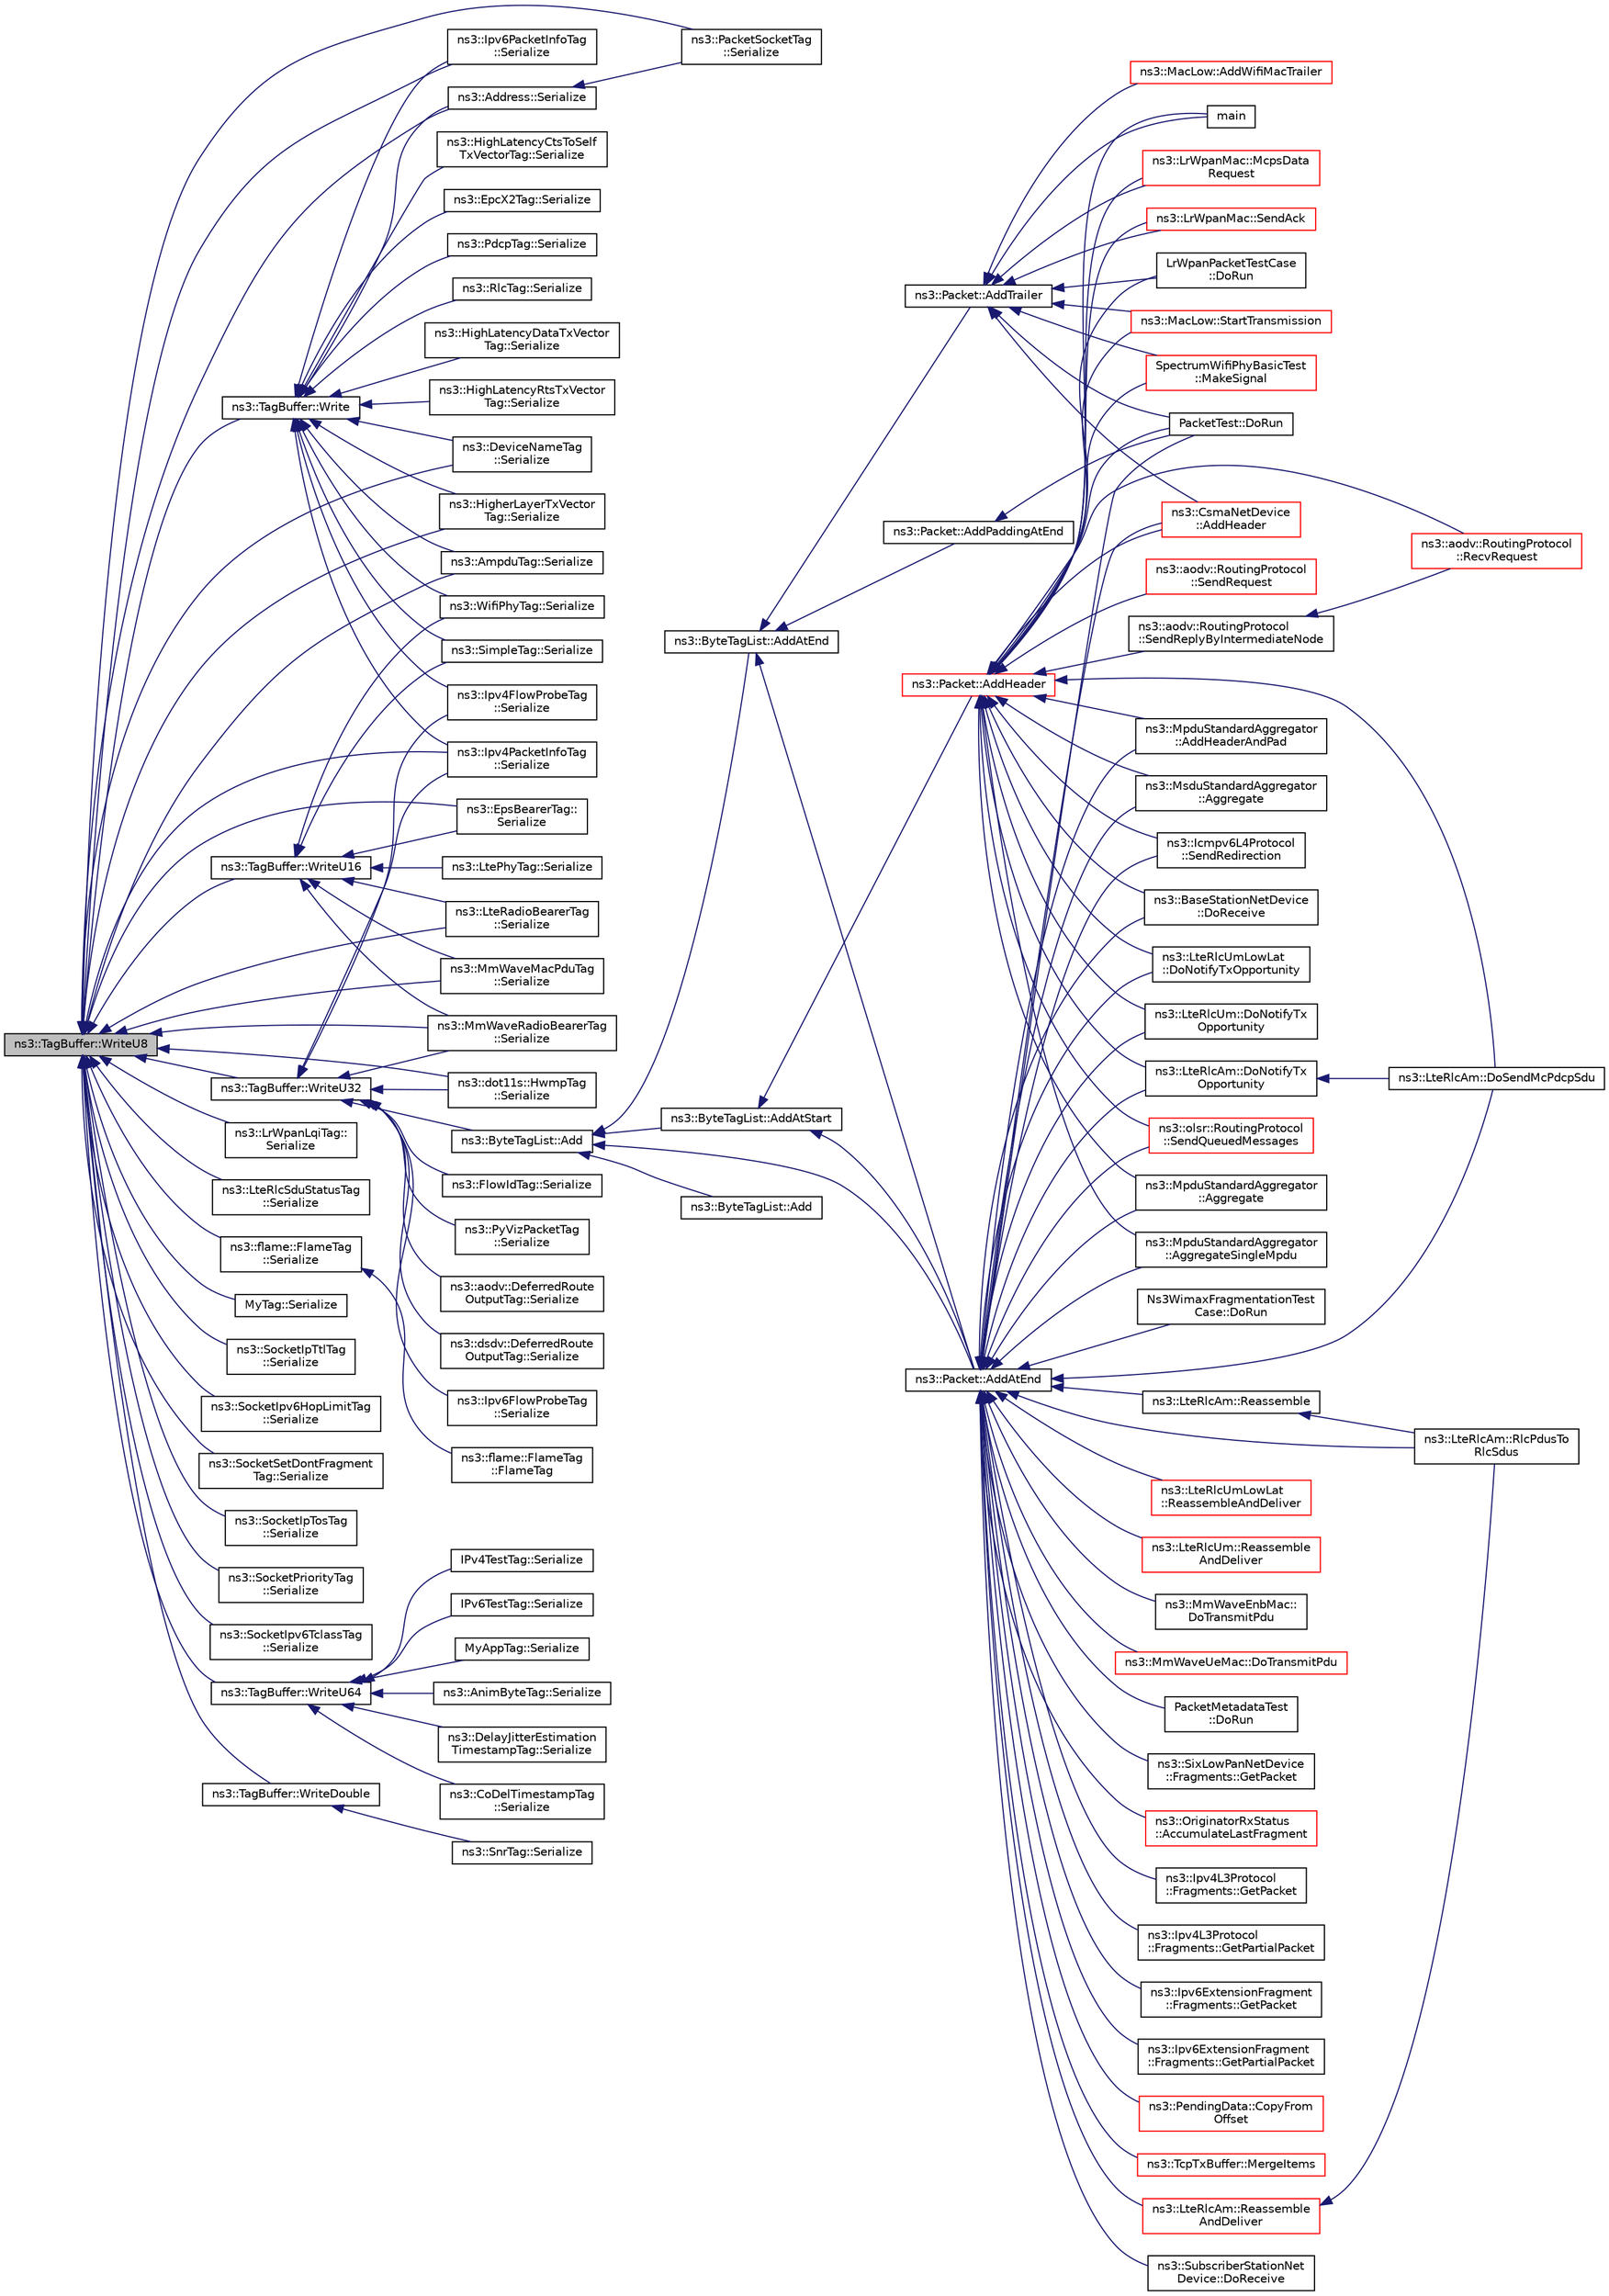 digraph "ns3::TagBuffer::WriteU8"
{
  edge [fontname="Helvetica",fontsize="10",labelfontname="Helvetica",labelfontsize="10"];
  node [fontname="Helvetica",fontsize="10",shape=record];
  rankdir="LR";
  Node1 [label="ns3::TagBuffer::WriteU8",height=0.2,width=0.4,color="black", fillcolor="grey75", style="filled", fontcolor="black"];
  Node1 -> Node2 [dir="back",color="midnightblue",fontsize="10",style="solid"];
  Node2 [label="ns3::Ipv4PacketInfoTag\l::Serialize",height=0.2,width=0.4,color="black", fillcolor="white", style="filled",URL="$db/dfe/classns3_1_1Ipv4PacketInfoTag.html#aa55d4fb1e34964896369b4f95eb97374"];
  Node1 -> Node3 [dir="back",color="midnightblue",fontsize="10",style="solid"];
  Node3 [label="ns3::Ipv6PacketInfoTag\l::Serialize",height=0.2,width=0.4,color="black", fillcolor="white", style="filled",URL="$d5/d5f/classns3_1_1Ipv6PacketInfoTag.html#af423cffa224241b015fa2bd9b12e1853"];
  Node1 -> Node4 [dir="back",color="midnightblue",fontsize="10",style="solid"];
  Node4 [label="ns3::LrWpanLqiTag::\lSerialize",height=0.2,width=0.4,color="black", fillcolor="white", style="filled",URL="$db/d60/classns3_1_1LrWpanLqiTag.html#a8092c774492641bbbbf0b6e904255728"];
  Node1 -> Node5 [dir="back",color="midnightblue",fontsize="10",style="solid"];
  Node5 [label="ns3::EpsBearerTag::\lSerialize",height=0.2,width=0.4,color="black", fillcolor="white", style="filled",URL="$d3/d49/classns3_1_1EpsBearerTag.html#afd52b31db79d60373004dc904fdf7b5e"];
  Node1 -> Node6 [dir="back",color="midnightblue",fontsize="10",style="solid"];
  Node6 [label="ns3::LteRadioBearerTag\l::Serialize",height=0.2,width=0.4,color="black", fillcolor="white", style="filled",URL="$df/d42/classns3_1_1LteRadioBearerTag.html#ac5ea75bf78282711ff4b2dd183aaca44"];
  Node1 -> Node7 [dir="back",color="midnightblue",fontsize="10",style="solid"];
  Node7 [label="ns3::LteRlcSduStatusTag\l::Serialize",height=0.2,width=0.4,color="black", fillcolor="white", style="filled",URL="$dd/d4a/classns3_1_1LteRlcSduStatusTag.html#a9835f64e38fa949b0f66f7270abc41f7"];
  Node1 -> Node8 [dir="back",color="midnightblue",fontsize="10",style="solid"];
  Node8 [label="ns3::dot11s::HwmpTag\l::Serialize",height=0.2,width=0.4,color="black", fillcolor="white", style="filled",URL="$da/d53/classns3_1_1dot11s_1_1HwmpTag.html#abefebf292cb02dc8c5905d684b40e0eb"];
  Node1 -> Node9 [dir="back",color="midnightblue",fontsize="10",style="solid"];
  Node9 [label="ns3::flame::FlameTag\l::Serialize",height=0.2,width=0.4,color="black", fillcolor="white", style="filled",URL="$d6/d96/classns3_1_1flame_1_1FlameTag.html#abccf8dc0d163caf96f6502bcd07c29c5"];
  Node9 -> Node10 [dir="back",color="midnightblue",fontsize="10",style="solid"];
  Node10 [label="ns3::flame::FlameTag\l::FlameTag",height=0.2,width=0.4,color="black", fillcolor="white", style="filled",URL="$d6/d96/classns3_1_1flame_1_1FlameTag.html#a8171674b5b485ebe1afc5030eec4100b"];
  Node1 -> Node11 [dir="back",color="midnightblue",fontsize="10",style="solid"];
  Node11 [label="ns3::MmWaveMacPduTag\l::Serialize",height=0.2,width=0.4,color="black", fillcolor="white", style="filled",URL="$d6/d53/classns3_1_1MmWaveMacPduTag.html#aa1af1dad4141d8d0485a54908f989871"];
  Node1 -> Node12 [dir="back",color="midnightblue",fontsize="10",style="solid"];
  Node12 [label="ns3::MmWaveRadioBearerTag\l::Serialize",height=0.2,width=0.4,color="black", fillcolor="white", style="filled",URL="$de/dbf/classns3_1_1MmWaveRadioBearerTag.html#a00ee7737ce231f964d1f49c9292e2baf"];
  Node1 -> Node13 [dir="back",color="midnightblue",fontsize="10",style="solid"];
  Node13 [label="MyTag::Serialize",height=0.2,width=0.4,color="black", fillcolor="white", style="filled",URL="$d6/d46/classMyTag.html#a97ed38c2e127611f4576ef7f194c30e5"];
  Node1 -> Node14 [dir="back",color="midnightblue",fontsize="10",style="solid"];
  Node14 [label="ns3::Address::Serialize",height=0.2,width=0.4,color="black", fillcolor="white", style="filled",URL="$d2/d5f/classns3_1_1Address.html#ad26c9029aa03d7a7d35db4c2623d576b"];
  Node14 -> Node15 [dir="back",color="midnightblue",fontsize="10",style="solid"];
  Node15 [label="ns3::PacketSocketTag\l::Serialize",height=0.2,width=0.4,color="black", fillcolor="white", style="filled",URL="$d7/de4/classns3_1_1PacketSocketTag.html#a3c9d33b2b84fb2b76d6c92c3c6f6dd5f"];
  Node1 -> Node16 [dir="back",color="midnightblue",fontsize="10",style="solid"];
  Node16 [label="ns3::SocketIpTtlTag\l::Serialize",height=0.2,width=0.4,color="black", fillcolor="white", style="filled",URL="$df/db8/classns3_1_1SocketIpTtlTag.html#a983a1f7a94229f97f090b0579656628b"];
  Node1 -> Node17 [dir="back",color="midnightblue",fontsize="10",style="solid"];
  Node17 [label="ns3::SocketIpv6HopLimitTag\l::Serialize",height=0.2,width=0.4,color="black", fillcolor="white", style="filled",URL="$d4/d48/classns3_1_1SocketIpv6HopLimitTag.html#a6ba848510e1c106a65e5b53d7fbf7679"];
  Node1 -> Node18 [dir="back",color="midnightblue",fontsize="10",style="solid"];
  Node18 [label="ns3::SocketSetDontFragment\lTag::Serialize",height=0.2,width=0.4,color="black", fillcolor="white", style="filled",URL="$d1/dc5/classns3_1_1SocketSetDontFragmentTag.html#a6b237e19c8a138c1b3b22f161ee5cb14"];
  Node1 -> Node19 [dir="back",color="midnightblue",fontsize="10",style="solid"];
  Node19 [label="ns3::SocketIpTosTag\l::Serialize",height=0.2,width=0.4,color="black", fillcolor="white", style="filled",URL="$dd/dfb/classns3_1_1SocketIpTosTag.html#ad42d403803f7efee911cb0c6316a52fa"];
  Node1 -> Node20 [dir="back",color="midnightblue",fontsize="10",style="solid"];
  Node20 [label="ns3::SocketPriorityTag\l::Serialize",height=0.2,width=0.4,color="black", fillcolor="white", style="filled",URL="$da/d3d/classns3_1_1SocketPriorityTag.html#a0c34e776c739dd85324fbdbca352d9dd"];
  Node1 -> Node21 [dir="back",color="midnightblue",fontsize="10",style="solid"];
  Node21 [label="ns3::SocketIpv6TclassTag\l::Serialize",height=0.2,width=0.4,color="black", fillcolor="white", style="filled",URL="$d0/dbf/classns3_1_1SocketIpv6TclassTag.html#a167b085bce9d64209987757c6adb02fc"];
  Node1 -> Node22 [dir="back",color="midnightblue",fontsize="10",style="solid"];
  Node22 [label="ns3::TagBuffer::WriteU64",height=0.2,width=0.4,color="black", fillcolor="white", style="filled",URL="$d6/ded/classns3_1_1TagBuffer.html#a07e5c5faad7bc7127780af120928799d"];
  Node22 -> Node23 [dir="back",color="midnightblue",fontsize="10",style="solid"];
  Node23 [label="IPv4TestTag::Serialize",height=0.2,width=0.4,color="black", fillcolor="white", style="filled",URL="$d8/da0/classIPv4TestTag.html#a0d8b2205a87ab58da0a1ee4d4cb03089"];
  Node22 -> Node24 [dir="back",color="midnightblue",fontsize="10",style="solid"];
  Node24 [label="IPv6TestTag::Serialize",height=0.2,width=0.4,color="black", fillcolor="white", style="filled",URL="$d3/d63/classIPv6TestTag.html#abb9d4e39f278061cc1c952b6752312d7"];
  Node22 -> Node25 [dir="back",color="midnightblue",fontsize="10",style="solid"];
  Node25 [label="MyAppTag::Serialize",height=0.2,width=0.4,color="black", fillcolor="white", style="filled",URL="$d9/d22/classMyAppTag.html#ae70c7d0b718414be6d1ae2a560ac9453"];
  Node22 -> Node26 [dir="back",color="midnightblue",fontsize="10",style="solid"];
  Node26 [label="ns3::AnimByteTag::Serialize",height=0.2,width=0.4,color="black", fillcolor="white", style="filled",URL="$de/d1b/classns3_1_1AnimByteTag.html#a3f8123f5cb3ad0871dcff1d2fb0f2da4",tooltip="Serialize function. "];
  Node22 -> Node27 [dir="back",color="midnightblue",fontsize="10",style="solid"];
  Node27 [label="ns3::DelayJitterEstimation\lTimestampTag::Serialize",height=0.2,width=0.4,color="black", fillcolor="white", style="filled",URL="$d4/d6e/classns3_1_1DelayJitterEstimationTimestampTag.html#a2611249cc61392fe151d5f758565eed9"];
  Node22 -> Node28 [dir="back",color="midnightblue",fontsize="10",style="solid"];
  Node28 [label="ns3::CoDelTimestampTag\l::Serialize",height=0.2,width=0.4,color="black", fillcolor="white", style="filled",URL="$d2/d3a/classns3_1_1CoDelTimestampTag.html#a546215b33ba3541a308d0398e8235d5e"];
  Node1 -> Node29 [dir="back",color="midnightblue",fontsize="10",style="solid"];
  Node29 [label="ns3::TagBuffer::WriteDouble",height=0.2,width=0.4,color="black", fillcolor="white", style="filled",URL="$d6/ded/classns3_1_1TagBuffer.html#a46ebfa31e9c68dea82ced96cd10200dc"];
  Node29 -> Node30 [dir="back",color="midnightblue",fontsize="10",style="solid"];
  Node30 [label="ns3::SnrTag::Serialize",height=0.2,width=0.4,color="black", fillcolor="white", style="filled",URL="$d3/d10/classns3_1_1SnrTag.html#a4bce5deac7781af66c6989a6c7ba2da9"];
  Node1 -> Node31 [dir="back",color="midnightblue",fontsize="10",style="solid"];
  Node31 [label="ns3::TagBuffer::Write",height=0.2,width=0.4,color="black", fillcolor="white", style="filled",URL="$d6/ded/classns3_1_1TagBuffer.html#adfddfcd8996e2426cb03c9220f715b49"];
  Node31 -> Node32 [dir="back",color="midnightblue",fontsize="10",style="solid"];
  Node32 [label="ns3::Ipv4FlowProbeTag\l::Serialize",height=0.2,width=0.4,color="black", fillcolor="white", style="filled",URL="$d4/dfc/classns3_1_1Ipv4FlowProbeTag.html#a55fe37a15bf0074aa8ef331105302ac7"];
  Node31 -> Node2 [dir="back",color="midnightblue",fontsize="10",style="solid"];
  Node31 -> Node3 [dir="back",color="midnightblue",fontsize="10",style="solid"];
  Node31 -> Node33 [dir="back",color="midnightblue",fontsize="10",style="solid"];
  Node33 [label="ns3::EpcX2Tag::Serialize",height=0.2,width=0.4,color="black", fillcolor="white", style="filled",URL="$dd/d2e/classns3_1_1EpcX2Tag.html#ab3e9fce832d2bf9e7f72b6bd240d6c27"];
  Node31 -> Node34 [dir="back",color="midnightblue",fontsize="10",style="solid"];
  Node34 [label="ns3::PdcpTag::Serialize",height=0.2,width=0.4,color="black", fillcolor="white", style="filled",URL="$d9/d0f/classns3_1_1PdcpTag.html#a0fad2a5aff62dc292909d9e9c22a1860"];
  Node31 -> Node35 [dir="back",color="midnightblue",fontsize="10",style="solid"];
  Node35 [label="ns3::RlcTag::Serialize",height=0.2,width=0.4,color="black", fillcolor="white", style="filled",URL="$df/d79/classns3_1_1RlcTag.html#affc948cb490c75300e091ba7c76f8c8b"];
  Node31 -> Node14 [dir="back",color="midnightblue",fontsize="10",style="solid"];
  Node31 -> Node36 [dir="back",color="midnightblue",fontsize="10",style="solid"];
  Node36 [label="ns3::DeviceNameTag\l::Serialize",height=0.2,width=0.4,color="black", fillcolor="white", style="filled",URL="$d1/db6/classns3_1_1DeviceNameTag.html#a0040d1483b4453fff6622144546e5b7a"];
  Node31 -> Node37 [dir="back",color="midnightblue",fontsize="10",style="solid"];
  Node37 [label="ns3::SimpleTag::Serialize",height=0.2,width=0.4,color="black", fillcolor="white", style="filled",URL="$d5/d8a/classns3_1_1SimpleTag.html#a0c5bdb3cd057cafb8e9f5fa7dda187e9"];
  Node31 -> Node38 [dir="back",color="midnightblue",fontsize="10",style="solid"];
  Node38 [label="ns3::HigherLayerTxVector\lTag::Serialize",height=0.2,width=0.4,color="black", fillcolor="white", style="filled",URL="$d5/d3c/classns3_1_1HigherLayerTxVectorTag.html#acb7cd5e3bde7e9b7091c224260242452"];
  Node31 -> Node39 [dir="back",color="midnightblue",fontsize="10",style="solid"];
  Node39 [label="ns3::AmpduTag::Serialize",height=0.2,width=0.4,color="black", fillcolor="white", style="filled",URL="$df/d26/classns3_1_1AmpduTag.html#a6ff104a3b41cc261a6d727916989f4d3"];
  Node31 -> Node40 [dir="back",color="midnightblue",fontsize="10",style="solid"];
  Node40 [label="ns3::WifiPhyTag::Serialize",height=0.2,width=0.4,color="black", fillcolor="white", style="filled",URL="$d7/d6f/classns3_1_1WifiPhyTag.html#a70ff0c5f9d0fcf88e6c00757b1c5f02d"];
  Node31 -> Node41 [dir="back",color="midnightblue",fontsize="10",style="solid"];
  Node41 [label="ns3::HighLatencyDataTxVector\lTag::Serialize",height=0.2,width=0.4,color="black", fillcolor="white", style="filled",URL="$db/dd4/classns3_1_1HighLatencyDataTxVectorTag.html#a18cc35a7bd93b4f2ed3c3da575cf33eb"];
  Node31 -> Node42 [dir="back",color="midnightblue",fontsize="10",style="solid"];
  Node42 [label="ns3::HighLatencyRtsTxVector\lTag::Serialize",height=0.2,width=0.4,color="black", fillcolor="white", style="filled",URL="$dd/da6/classns3_1_1HighLatencyRtsTxVectorTag.html#af2443ead70fe64f66735388998090942"];
  Node31 -> Node43 [dir="back",color="midnightblue",fontsize="10",style="solid"];
  Node43 [label="ns3::HighLatencyCtsToSelf\lTxVectorTag::Serialize",height=0.2,width=0.4,color="black", fillcolor="white", style="filled",URL="$d4/d8f/classns3_1_1HighLatencyCtsToSelfTxVectorTag.html#a9e7837c1ddfe5dfa172d83b3b5c73fab"];
  Node1 -> Node44 [dir="back",color="midnightblue",fontsize="10",style="solid"];
  Node44 [label="ns3::TagBuffer::WriteU16",height=0.2,width=0.4,color="black", fillcolor="white", style="filled",URL="$d6/ded/classns3_1_1TagBuffer.html#ae87cc12a9468ba10511980da091184e4"];
  Node44 -> Node5 [dir="back",color="midnightblue",fontsize="10",style="solid"];
  Node44 -> Node45 [dir="back",color="midnightblue",fontsize="10",style="solid"];
  Node45 [label="ns3::LtePhyTag::Serialize",height=0.2,width=0.4,color="black", fillcolor="white", style="filled",URL="$d1/d19/classns3_1_1LtePhyTag.html#aca99e0e411ac636fc85ce2a7ad7dae91"];
  Node44 -> Node6 [dir="back",color="midnightblue",fontsize="10",style="solid"];
  Node44 -> Node11 [dir="back",color="midnightblue",fontsize="10",style="solid"];
  Node44 -> Node12 [dir="back",color="midnightblue",fontsize="10",style="solid"];
  Node44 -> Node37 [dir="back",color="midnightblue",fontsize="10",style="solid"];
  Node44 -> Node40 [dir="back",color="midnightblue",fontsize="10",style="solid"];
  Node1 -> Node46 [dir="back",color="midnightblue",fontsize="10",style="solid"];
  Node46 [label="ns3::TagBuffer::WriteU32",height=0.2,width=0.4,color="black", fillcolor="white", style="filled",URL="$d6/ded/classns3_1_1TagBuffer.html#abbb5049f106100a61e38db498132121d"];
  Node46 -> Node47 [dir="back",color="midnightblue",fontsize="10",style="solid"];
  Node47 [label="ns3::aodv::DeferredRoute\lOutputTag::Serialize",height=0.2,width=0.4,color="black", fillcolor="white", style="filled",URL="$d7/d0f/classns3_1_1aodv_1_1DeferredRouteOutputTag.html#a81f84d959aff98d327ab53cea1edc0d5"];
  Node46 -> Node48 [dir="back",color="midnightblue",fontsize="10",style="solid"];
  Node48 [label="ns3::dsdv::DeferredRoute\lOutputTag::Serialize",height=0.2,width=0.4,color="black", fillcolor="white", style="filled",URL="$da/d5d/structns3_1_1dsdv_1_1DeferredRouteOutputTag.html#a240a12ddced27df9d9838e51070a4113"];
  Node46 -> Node32 [dir="back",color="midnightblue",fontsize="10",style="solid"];
  Node46 -> Node49 [dir="back",color="midnightblue",fontsize="10",style="solid"];
  Node49 [label="ns3::Ipv6FlowProbeTag\l::Serialize",height=0.2,width=0.4,color="black", fillcolor="white", style="filled",URL="$d8/d24/classns3_1_1Ipv6FlowProbeTag.html#ad57480de6ebda4ee62569a5fd59581cb"];
  Node46 -> Node2 [dir="back",color="midnightblue",fontsize="10",style="solid"];
  Node46 -> Node8 [dir="back",color="midnightblue",fontsize="10",style="solid"];
  Node46 -> Node12 [dir="back",color="midnightblue",fontsize="10",style="solid"];
  Node46 -> Node50 [dir="back",color="midnightblue",fontsize="10",style="solid"];
  Node50 [label="ns3::ByteTagList::Add",height=0.2,width=0.4,color="black", fillcolor="white", style="filled",URL="$dd/d64/classns3_1_1ByteTagList.html#ac970192e923afc561a304d17af4b8a52"];
  Node50 -> Node51 [dir="back",color="midnightblue",fontsize="10",style="solid"];
  Node51 [label="ns3::ByteTagList::Add",height=0.2,width=0.4,color="black", fillcolor="white", style="filled",URL="$dd/d64/classns3_1_1ByteTagList.html#ae8852ea2777b455d7ec4f370c864d686"];
  Node50 -> Node52 [dir="back",color="midnightblue",fontsize="10",style="solid"];
  Node52 [label="ns3::ByteTagList::AddAtEnd",height=0.2,width=0.4,color="black", fillcolor="white", style="filled",URL="$dd/d64/classns3_1_1ByteTagList.html#a0d8aa9cf6aaf856eb08d4f4a01f38446"];
  Node52 -> Node53 [dir="back",color="midnightblue",fontsize="10",style="solid"];
  Node53 [label="ns3::Packet::AddTrailer",height=0.2,width=0.4,color="black", fillcolor="white", style="filled",URL="$dd/d7a/classns3_1_1Packet.html#ae26b490c30ae5bc98be5181ec6e06db8",tooltip="Add trailer to this packet. "];
  Node53 -> Node54 [dir="back",color="midnightblue",fontsize="10",style="solid"];
  Node54 [label="ns3::CsmaNetDevice\l::AddHeader",height=0.2,width=0.4,color="red", fillcolor="white", style="filled",URL="$d4/df2/classns3_1_1CsmaNetDevice.html#a736bf6ce5851ace677f8fc693a92855c"];
  Node53 -> Node55 [dir="back",color="midnightblue",fontsize="10",style="solid"];
  Node55 [label="main",height=0.2,width=0.4,color="black", fillcolor="white", style="filled",URL="$d4/d3b/lr-wpan-packet-print_8cc.html#a0ddf1224851353fc92bfbff6f499fa97"];
  Node53 -> Node56 [dir="back",color="midnightblue",fontsize="10",style="solid"];
  Node56 [label="ns3::LrWpanMac::McpsData\lRequest",height=0.2,width=0.4,color="red", fillcolor="white", style="filled",URL="$db/d57/classns3_1_1LrWpanMac.html#acb3f2c60655d459aeb85b20536d1f7ce"];
  Node53 -> Node57 [dir="back",color="midnightblue",fontsize="10",style="solid"];
  Node57 [label="ns3::LrWpanMac::SendAck",height=0.2,width=0.4,color="red", fillcolor="white", style="filled",URL="$db/d57/classns3_1_1LrWpanMac.html#afdf2ca2fc6e15fbb1767720607a101f8"];
  Node53 -> Node58 [dir="back",color="midnightblue",fontsize="10",style="solid"];
  Node58 [label="LrWpanPacketTestCase\l::DoRun",height=0.2,width=0.4,color="black", fillcolor="white", style="filled",URL="$dc/d38/classLrWpanPacketTestCase.html#ae85f64d48a71983a4a43f49e5571546a",tooltip="Implementation to actually run this TestCase. "];
  Node53 -> Node59 [dir="back",color="midnightblue",fontsize="10",style="solid"];
  Node59 [label="PacketTest::DoRun",height=0.2,width=0.4,color="black", fillcolor="white", style="filled",URL="$db/d9f/classPacketTest.html#a2f4d69aa1b21616ea14efd54fee55da2",tooltip="Implementation to actually run this TestCase. "];
  Node53 -> Node60 [dir="back",color="midnightblue",fontsize="10",style="solid"];
  Node60 [label="ns3::MacLow::StartTransmission",height=0.2,width=0.4,color="red", fillcolor="white", style="filled",URL="$d3/da6/classns3_1_1MacLow.html#a3d13643c758e213041f8389c1041074b"];
  Node53 -> Node61 [dir="back",color="midnightblue",fontsize="10",style="solid"];
  Node61 [label="ns3::MacLow::AddWifiMacTrailer",height=0.2,width=0.4,color="red", fillcolor="white", style="filled",URL="$d3/da6/classns3_1_1MacLow.html#acaafc67755f16f347e9161310d71e3ef"];
  Node53 -> Node62 [dir="back",color="midnightblue",fontsize="10",style="solid"];
  Node62 [label="SpectrumWifiPhyBasicTest\l::MakeSignal",height=0.2,width=0.4,color="red", fillcolor="white", style="filled",URL="$df/d29/classSpectrumWifiPhyBasicTest.html#a131420d781cf323bd84a848053a2fa6e"];
  Node52 -> Node63 [dir="back",color="midnightblue",fontsize="10",style="solid"];
  Node63 [label="ns3::Packet::AddAtEnd",height=0.2,width=0.4,color="black", fillcolor="white", style="filled",URL="$dd/d7a/classns3_1_1Packet.html#a14ec3d4250b425468764de58f5837b6b",tooltip="Concatenate the input packet at the end of the current packet. "];
  Node63 -> Node54 [dir="back",color="midnightblue",fontsize="10",style="solid"];
  Node63 -> Node64 [dir="back",color="midnightblue",fontsize="10",style="solid"];
  Node64 [label="ns3::Icmpv6L4Protocol\l::SendRedirection",height=0.2,width=0.4,color="black", fillcolor="white", style="filled",URL="$d7/d1d/classns3_1_1Icmpv6L4Protocol.html#a775f19603b15e25f287f54096a3f26cb",tooltip="Send an ICMPv6 Redirection. "];
  Node63 -> Node65 [dir="back",color="midnightblue",fontsize="10",style="solid"];
  Node65 [label="ns3::Ipv4L3Protocol\l::Fragments::GetPacket",height=0.2,width=0.4,color="black", fillcolor="white", style="filled",URL="$de/db3/classns3_1_1Ipv4L3Protocol_1_1Fragments.html#ab4a808c6dc768ccee3b49c829085f92a",tooltip="Get the entire packet. "];
  Node63 -> Node66 [dir="back",color="midnightblue",fontsize="10",style="solid"];
  Node66 [label="ns3::Ipv4L3Protocol\l::Fragments::GetPartialPacket",height=0.2,width=0.4,color="black", fillcolor="white", style="filled",URL="$de/db3/classns3_1_1Ipv4L3Protocol_1_1Fragments.html#a7fd8b69e913c1326a37a13a4ea8deebc",tooltip="Get the complete part of the packet. "];
  Node63 -> Node67 [dir="back",color="midnightblue",fontsize="10",style="solid"];
  Node67 [label="ns3::Ipv6ExtensionFragment\l::Fragments::GetPacket",height=0.2,width=0.4,color="black", fillcolor="white", style="filled",URL="$d6/d8c/classns3_1_1Ipv6ExtensionFragment_1_1Fragments.html#a2c3a522898b3635c59ed50e91826ae91",tooltip="Get the entire packet. "];
  Node63 -> Node68 [dir="back",color="midnightblue",fontsize="10",style="solid"];
  Node68 [label="ns3::Ipv6ExtensionFragment\l::Fragments::GetPartialPacket",height=0.2,width=0.4,color="black", fillcolor="white", style="filled",URL="$d6/d8c/classns3_1_1Ipv6ExtensionFragment_1_1Fragments.html#aa3e7ed0d1458526ff565403b1b8e4285",tooltip="Get the packet parts so far received. "];
  Node63 -> Node69 [dir="back",color="midnightblue",fontsize="10",style="solid"];
  Node69 [label="ns3::PendingData::CopyFrom\lOffset",height=0.2,width=0.4,color="red", fillcolor="white", style="filled",URL="$dd/d9e/classns3_1_1PendingData.html#ab04639a5fcb15f47daa91c071f5cdfd2",tooltip="Copy data starting from a give offset. "];
  Node63 -> Node70 [dir="back",color="midnightblue",fontsize="10",style="solid"];
  Node70 [label="ns3::TcpTxBuffer::MergeItems",height=0.2,width=0.4,color="red", fillcolor="white", style="filled",URL="$d9/d1d/classns3_1_1TcpTxBuffer.html#aee57c32104926f7d4bfdeb12f05a6db1",tooltip="Merge two TcpTxItem. "];
  Node63 -> Node71 [dir="back",color="midnightblue",fontsize="10",style="solid"];
  Node71 [label="ns3::LteRlcAm::DoNotifyTx\lOpportunity",height=0.2,width=0.4,color="black", fillcolor="white", style="filled",URL="$d0/d4c/classns3_1_1LteRlcAm.html#a3ab44d9541efaa52821f93075eb769f1"];
  Node71 -> Node72 [dir="back",color="midnightblue",fontsize="10",style="solid"];
  Node72 [label="ns3::LteRlcAm::DoSendMcPdcpSdu",height=0.2,width=0.4,color="black", fillcolor="white", style="filled",URL="$d0/d4c/classns3_1_1LteRlcAm.html#a82f906888a397ccda58483840418c7e8"];
  Node63 -> Node73 [dir="back",color="midnightblue",fontsize="10",style="solid"];
  Node73 [label="ns3::LteRlcAm::Reassemble\lAndDeliver",height=0.2,width=0.4,color="red", fillcolor="white", style="filled",URL="$d0/d4c/classns3_1_1LteRlcAm.html#ada1201339d0a54e50adc27b09d3c5c1e"];
  Node73 -> Node74 [dir="back",color="midnightblue",fontsize="10",style="solid"];
  Node74 [label="ns3::LteRlcAm::RlcPdusTo\lRlcSdus",height=0.2,width=0.4,color="black", fillcolor="white", style="filled",URL="$d0/d4c/classns3_1_1LteRlcAm.html#a5ea384363b8fa99b66f9eaad80edc2cc"];
  Node63 -> Node72 [dir="back",color="midnightblue",fontsize="10",style="solid"];
  Node63 -> Node75 [dir="back",color="midnightblue",fontsize="10",style="solid"];
  Node75 [label="ns3::LteRlcAm::Reassemble",height=0.2,width=0.4,color="black", fillcolor="white", style="filled",URL="$d0/d4c/classns3_1_1LteRlcAm.html#a5ea384eb8654434de22432e79ee60364"];
  Node75 -> Node74 [dir="back",color="midnightblue",fontsize="10",style="solid"];
  Node63 -> Node74 [dir="back",color="midnightblue",fontsize="10",style="solid"];
  Node63 -> Node76 [dir="back",color="midnightblue",fontsize="10",style="solid"];
  Node76 [label="ns3::LteRlcUmLowLat\l::DoNotifyTxOpportunity",height=0.2,width=0.4,color="black", fillcolor="white", style="filled",URL="$dd/df9/classns3_1_1LteRlcUmLowLat.html#a7a317025c0a1ff42852387b6665fee30"];
  Node63 -> Node77 [dir="back",color="midnightblue",fontsize="10",style="solid"];
  Node77 [label="ns3::LteRlcUmLowLat\l::ReassembleAndDeliver",height=0.2,width=0.4,color="red", fillcolor="white", style="filled",URL="$dd/df9/classns3_1_1LteRlcUmLowLat.html#a73c311a5f9cb06e61282da24f875bb29"];
  Node63 -> Node78 [dir="back",color="midnightblue",fontsize="10",style="solid"];
  Node78 [label="ns3::LteRlcUm::DoNotifyTx\lOpportunity",height=0.2,width=0.4,color="black", fillcolor="white", style="filled",URL="$db/d49/classns3_1_1LteRlcUm.html#a54a1abae2b97a8a060bc42b6abbf3af4"];
  Node63 -> Node79 [dir="back",color="midnightblue",fontsize="10",style="solid"];
  Node79 [label="ns3::LteRlcUm::Reassemble\lAndDeliver",height=0.2,width=0.4,color="red", fillcolor="white", style="filled",URL="$db/d49/classns3_1_1LteRlcUm.html#a103ba1e3d14eb2604a44d1bef7fe7cb7"];
  Node63 -> Node80 [dir="back",color="midnightblue",fontsize="10",style="solid"];
  Node80 [label="ns3::MmWaveEnbMac::\lDoTransmitPdu",height=0.2,width=0.4,color="black", fillcolor="white", style="filled",URL="$d5/dcd/classns3_1_1MmWaveEnbMac.html#a71a93e997a6016541b33e26998562226"];
  Node63 -> Node81 [dir="back",color="midnightblue",fontsize="10",style="solid"];
  Node81 [label="ns3::MmWaveUeMac::DoTransmitPdu",height=0.2,width=0.4,color="red", fillcolor="white", style="filled",URL="$d7/d84/classns3_1_1MmWaveUeMac.html#a5f228598aabf0c6cd61b6fad018512fe"];
  Node63 -> Node82 [dir="back",color="midnightblue",fontsize="10",style="solid"];
  Node82 [label="PacketMetadataTest\l::DoRun",height=0.2,width=0.4,color="black", fillcolor="white", style="filled",URL="$da/d30/classPacketMetadataTest.html#a5157cf5ecf0e631ad2a70c61375ebfc3",tooltip="Implementation to actually run this TestCase. "];
  Node63 -> Node59 [dir="back",color="midnightblue",fontsize="10",style="solid"];
  Node63 -> Node83 [dir="back",color="midnightblue",fontsize="10",style="solid"];
  Node83 [label="ns3::olsr::RoutingProtocol\l::SendQueuedMessages",height=0.2,width=0.4,color="red", fillcolor="white", style="filled",URL="$d6/dbb/classns3_1_1olsr_1_1RoutingProtocol.html#a0ee7494c6ac857210f7f12d40d39e349",tooltip="Creates as many OLSR packets as needed in order to send all buffered OLSR messages. "];
  Node63 -> Node84 [dir="back",color="midnightblue",fontsize="10",style="solid"];
  Node84 [label="ns3::SixLowPanNetDevice\l::Fragments::GetPacket",height=0.2,width=0.4,color="black", fillcolor="white", style="filled",URL="$d1/d49/classns3_1_1SixLowPanNetDevice_1_1Fragments.html#a9df693069547cc25cde64f97f5ad2a62",tooltip="Get the entire packet. "];
  Node63 -> Node85 [dir="back",color="midnightblue",fontsize="10",style="solid"];
  Node85 [label="ns3::OriginatorRxStatus\l::AccumulateLastFragment",height=0.2,width=0.4,color="red", fillcolor="white", style="filled",URL="$d6/d7e/classns3_1_1OriginatorRxStatus.html#a59c38c4a21335b5e82da00fdb0561af0"];
  Node63 -> Node86 [dir="back",color="midnightblue",fontsize="10",style="solid"];
  Node86 [label="ns3::MpduStandardAggregator\l::Aggregate",height=0.2,width=0.4,color="black", fillcolor="white", style="filled",URL="$d4/d25/classns3_1_1MpduStandardAggregator.html#ae8df5366479ace23f603e772a32721dc"];
  Node63 -> Node87 [dir="back",color="midnightblue",fontsize="10",style="solid"];
  Node87 [label="ns3::MpduStandardAggregator\l::AggregateSingleMpdu",height=0.2,width=0.4,color="black", fillcolor="white", style="filled",URL="$d4/d25/classns3_1_1MpduStandardAggregator.html#a8ae46f2c643b8b39b31c28875db10372"];
  Node63 -> Node88 [dir="back",color="midnightblue",fontsize="10",style="solid"];
  Node88 [label="ns3::MpduStandardAggregator\l::AddHeaderAndPad",height=0.2,width=0.4,color="black", fillcolor="white", style="filled",URL="$d4/d25/classns3_1_1MpduStandardAggregator.html#a20f9b233d444b85d4ed22b622dbc3bcd"];
  Node63 -> Node89 [dir="back",color="midnightblue",fontsize="10",style="solid"];
  Node89 [label="ns3::MsduStandardAggregator\l::Aggregate",height=0.2,width=0.4,color="black", fillcolor="white", style="filled",URL="$d3/dc1/classns3_1_1MsduStandardAggregator.html#aab2f9fee332931c68aa8d13869a62275"];
  Node63 -> Node90 [dir="back",color="midnightblue",fontsize="10",style="solid"];
  Node90 [label="ns3::BaseStationNetDevice\l::DoReceive",height=0.2,width=0.4,color="black", fillcolor="white", style="filled",URL="$dd/d73/classns3_1_1BaseStationNetDevice.html#a0a6bf3deb17ab1adde07a1ed62875067",tooltip="Receive packet. "];
  Node63 -> Node91 [dir="back",color="midnightblue",fontsize="10",style="solid"];
  Node91 [label="ns3::SubscriberStationNet\lDevice::DoReceive",height=0.2,width=0.4,color="black", fillcolor="white", style="filled",URL="$d4/de5/classns3_1_1SubscriberStationNetDevice.html#a2cdd421837891adea005eb7cde668a1f"];
  Node63 -> Node92 [dir="back",color="midnightblue",fontsize="10",style="solid"];
  Node92 [label="Ns3WimaxFragmentationTest\lCase::DoRun",height=0.2,width=0.4,color="black", fillcolor="white", style="filled",URL="$d9/d2f/classNs3WimaxFragmentationTestCase.html#ac4725340138d07d67dbb72aaa5ccd84b",tooltip="Implementation to actually run this TestCase. "];
  Node52 -> Node93 [dir="back",color="midnightblue",fontsize="10",style="solid"];
  Node93 [label="ns3::Packet::AddPaddingAtEnd",height=0.2,width=0.4,color="black", fillcolor="white", style="filled",URL="$dd/d7a/classns3_1_1Packet.html#ae964f1fcfd496c6c0db1b73f27e78530",tooltip="Add a zero-filled padding to the packet. "];
  Node93 -> Node59 [dir="back",color="midnightblue",fontsize="10",style="solid"];
  Node50 -> Node94 [dir="back",color="midnightblue",fontsize="10",style="solid"];
  Node94 [label="ns3::ByteTagList::AddAtStart",height=0.2,width=0.4,color="black", fillcolor="white", style="filled",URL="$dd/d64/classns3_1_1ByteTagList.html#acb4563fbe4299c55af41ba7a166b71d5"];
  Node94 -> Node95 [dir="back",color="midnightblue",fontsize="10",style="solid"];
  Node95 [label="ns3::Packet::AddHeader",height=0.2,width=0.4,color="red", fillcolor="white", style="filled",URL="$dd/d7a/classns3_1_1Packet.html#a465108c595a0bc592095cbcab1832ed8",tooltip="Add header to this packet. "];
  Node95 -> Node96 [dir="back",color="midnightblue",fontsize="10",style="solid"];
  Node96 [label="ns3::aodv::RoutingProtocol\l::SendRequest",height=0.2,width=0.4,color="red", fillcolor="white", style="filled",URL="$db/dd0/classns3_1_1aodv_1_1RoutingProtocol.html#a483f8df4d7855b2a71e506f665ca0828",tooltip="Send RREQ. "];
  Node95 -> Node97 [dir="back",color="midnightblue",fontsize="10",style="solid"];
  Node97 [label="ns3::aodv::RoutingProtocol\l::RecvRequest",height=0.2,width=0.4,color="red", fillcolor="white", style="filled",URL="$db/dd0/classns3_1_1aodv_1_1RoutingProtocol.html#adc8555f0e1e8ba05ea80a412b412d064",tooltip="Receive RREQ. "];
  Node95 -> Node98 [dir="back",color="midnightblue",fontsize="10",style="solid"];
  Node98 [label="ns3::aodv::RoutingProtocol\l::SendReplyByIntermediateNode",height=0.2,width=0.4,color="black", fillcolor="white", style="filled",URL="$db/dd0/classns3_1_1aodv_1_1RoutingProtocol.html#a862f551b61c45fb8de62bfbfa4c0a2ab"];
  Node98 -> Node97 [dir="back",color="midnightblue",fontsize="10",style="solid"];
  Node95 -> Node54 [dir="back",color="midnightblue",fontsize="10",style="solid"];
  Node95 -> Node64 [dir="back",color="midnightblue",fontsize="10",style="solid"];
  Node95 -> Node55 [dir="back",color="midnightblue",fontsize="10",style="solid"];
  Node95 -> Node56 [dir="back",color="midnightblue",fontsize="10",style="solid"];
  Node95 -> Node57 [dir="back",color="midnightblue",fontsize="10",style="solid"];
  Node95 -> Node58 [dir="back",color="midnightblue",fontsize="10",style="solid"];
  Node95 -> Node71 [dir="back",color="midnightblue",fontsize="10",style="solid"];
  Node95 -> Node72 [dir="back",color="midnightblue",fontsize="10",style="solid"];
  Node95 -> Node76 [dir="back",color="midnightblue",fontsize="10",style="solid"];
  Node95 -> Node78 [dir="back",color="midnightblue",fontsize="10",style="solid"];
  Node95 -> Node59 [dir="back",color="midnightblue",fontsize="10",style="solid"];
  Node95 -> Node83 [dir="back",color="midnightblue",fontsize="10",style="solid"];
  Node95 -> Node60 [dir="back",color="midnightblue",fontsize="10",style="solid"];
  Node95 -> Node86 [dir="back",color="midnightblue",fontsize="10",style="solid"];
  Node95 -> Node87 [dir="back",color="midnightblue",fontsize="10",style="solid"];
  Node95 -> Node88 [dir="back",color="midnightblue",fontsize="10",style="solid"];
  Node95 -> Node89 [dir="back",color="midnightblue",fontsize="10",style="solid"];
  Node95 -> Node62 [dir="back",color="midnightblue",fontsize="10",style="solid"];
  Node95 -> Node90 [dir="back",color="midnightblue",fontsize="10",style="solid"];
  Node94 -> Node63 [dir="back",color="midnightblue",fontsize="10",style="solid"];
  Node50 -> Node63 [dir="back",color="midnightblue",fontsize="10",style="solid"];
  Node46 -> Node99 [dir="back",color="midnightblue",fontsize="10",style="solid"];
  Node99 [label="ns3::FlowIdTag::Serialize",height=0.2,width=0.4,color="black", fillcolor="white", style="filled",URL="$d4/ddf/classns3_1_1FlowIdTag.html#ae0e257200e8191c57ae464fe6900a4a0"];
  Node46 -> Node100 [dir="back",color="midnightblue",fontsize="10",style="solid"];
  Node100 [label="ns3::PyVizPacketTag\l::Serialize",height=0.2,width=0.4,color="black", fillcolor="white", style="filled",URL="$d2/d8e/structns3_1_1PyVizPacketTag.html#a8afbe41ea85a36875efb74fcbca3ccf7"];
  Node1 -> Node15 [dir="back",color="midnightblue",fontsize="10",style="solid"];
  Node1 -> Node36 [dir="back",color="midnightblue",fontsize="10",style="solid"];
  Node1 -> Node38 [dir="back",color="midnightblue",fontsize="10",style="solid"];
  Node1 -> Node39 [dir="back",color="midnightblue",fontsize="10",style="solid"];
}
